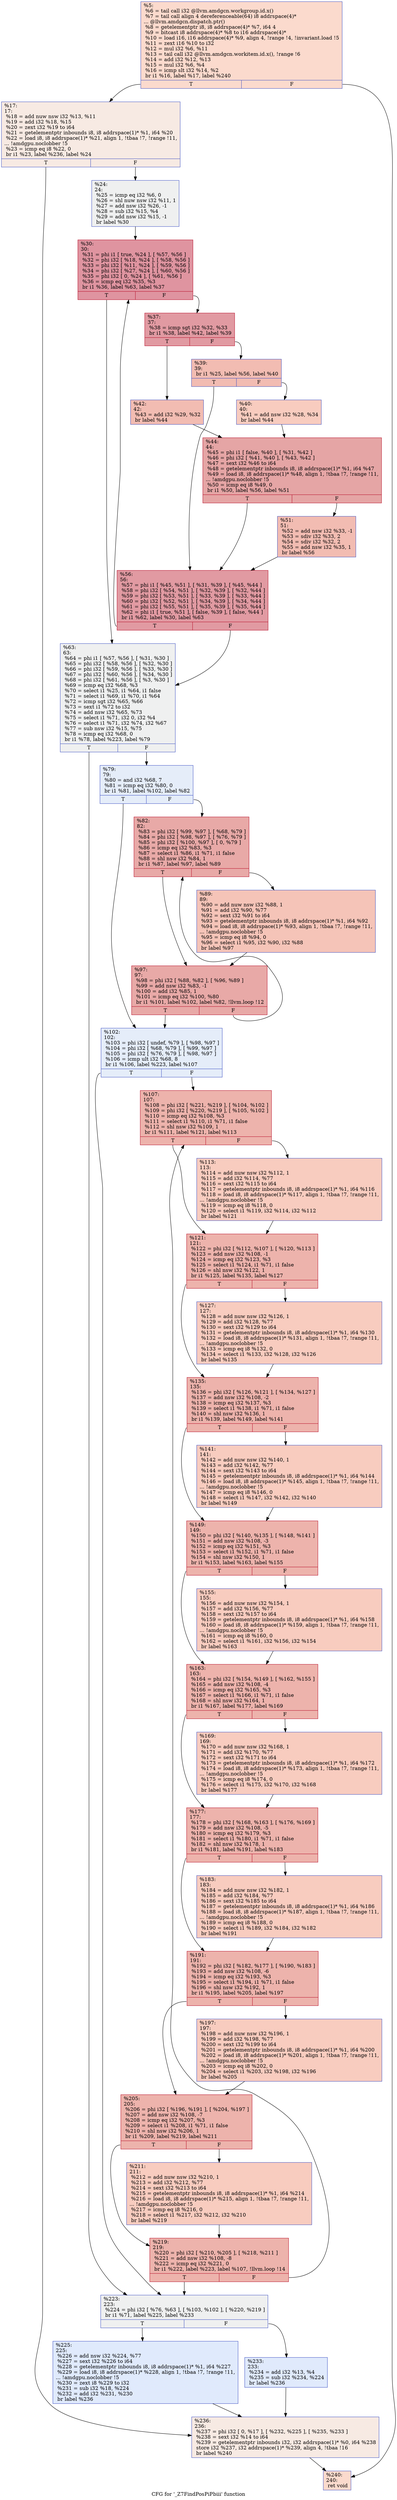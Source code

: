 digraph "CFG for '_Z7FindPosPiPbiii' function" {
	label="CFG for '_Z7FindPosPiPbiii' function";

	Node0x51f1b40 [shape=record,color="#3d50c3ff", style=filled, fillcolor="#f7ac8e70",label="{%5:\l  %6 = tail call i32 @llvm.amdgcn.workgroup.id.x()\l  %7 = tail call align 4 dereferenceable(64) i8 addrspace(4)*\l... @llvm.amdgcn.dispatch.ptr()\l  %8 = getelementptr i8, i8 addrspace(4)* %7, i64 4\l  %9 = bitcast i8 addrspace(4)* %8 to i16 addrspace(4)*\l  %10 = load i16, i16 addrspace(4)* %9, align 4, !range !4, !invariant.load !5\l  %11 = zext i16 %10 to i32\l  %12 = mul i32 %6, %11\l  %13 = tail call i32 @llvm.amdgcn.workitem.id.x(), !range !6\l  %14 = add i32 %12, %13\l  %15 = mul i32 %6, %4\l  %16 = icmp slt i32 %14, %2\l  br i1 %16, label %17, label %240\l|{<s0>T|<s1>F}}"];
	Node0x51f1b40:s0 -> Node0x51f2630;
	Node0x51f1b40:s1 -> Node0x51f3ba0;
	Node0x51f2630 [shape=record,color="#3d50c3ff", style=filled, fillcolor="#eed0c070",label="{%17:\l17:                                               \l  %18 = add nuw nsw i32 %13, %11\l  %19 = add i32 %18, %15\l  %20 = zext i32 %19 to i64\l  %21 = getelementptr inbounds i8, i8 addrspace(1)* %1, i64 %20\l  %22 = load i8, i8 addrspace(1)* %21, align 1, !tbaa !7, !range !11,\l... !amdgpu.noclobber !5\l  %23 = icmp eq i8 %22, 0\l  br i1 %23, label %236, label %24\l|{<s0>T|<s1>F}}"];
	Node0x51f2630:s0 -> Node0x51f48e0;
	Node0x51f2630:s1 -> Node0x51f4970;
	Node0x51f4970 [shape=record,color="#3d50c3ff", style=filled, fillcolor="#dbdcde70",label="{%24:\l24:                                               \l  %25 = icmp eq i32 %6, 0\l  %26 = shl nuw nsw i32 %11, 1\l  %27 = add nsw i32 %26, -1\l  %28 = sub i32 %15, %4\l  %29 = add nsw i32 %15, -1\l  br label %30\l}"];
	Node0x51f4970 -> Node0x51f4e10;
	Node0x51f4e10 [shape=record,color="#b70d28ff", style=filled, fillcolor="#b70d2870",label="{%30:\l30:                                               \l  %31 = phi i1 [ true, %24 ], [ %57, %56 ]\l  %32 = phi i32 [ %18, %24 ], [ %58, %56 ]\l  %33 = phi i32 [ %11, %24 ], [ %59, %56 ]\l  %34 = phi i32 [ %27, %24 ], [ %60, %56 ]\l  %35 = phi i32 [ 0, %24 ], [ %61, %56 ]\l  %36 = icmp eq i32 %35, %3\l  br i1 %36, label %63, label %37\l|{<s0>T|<s1>F}}"];
	Node0x51f4e10:s0 -> Node0x51f56a0;
	Node0x51f4e10:s1 -> Node0x51f5730;
	Node0x51f5730 [shape=record,color="#b70d28ff", style=filled, fillcolor="#bb1b2c70",label="{%37:\l37:                                               \l  %38 = icmp sgt i32 %32, %33\l  br i1 %38, label %42, label %39\l|{<s0>T|<s1>F}}"];
	Node0x51f5730:s0 -> Node0x51f5900;
	Node0x51f5730:s1 -> Node0x51f5950;
	Node0x51f5950 [shape=record,color="#3d50c3ff", style=filled, fillcolor="#e1675170",label="{%39:\l39:                                               \l  br i1 %25, label %56, label %40\l|{<s0>T|<s1>F}}"];
	Node0x51f5950:s0 -> Node0x51f4f30;
	Node0x51f5950:s1 -> Node0x51f5a90;
	Node0x51f5a90 [shape=record,color="#3d50c3ff", style=filled, fillcolor="#f08b6e70",label="{%40:\l40:                                               \l  %41 = add nsw i32 %28, %34\l  br label %44\l}"];
	Node0x51f5a90 -> Node0x51f5c20;
	Node0x51f5900 [shape=record,color="#3d50c3ff", style=filled, fillcolor="#e1675170",label="{%42:\l42:                                               \l  %43 = add i32 %29, %32\l  br label %44\l}"];
	Node0x51f5900 -> Node0x51f5c20;
	Node0x51f5c20 [shape=record,color="#b70d28ff", style=filled, fillcolor="#c5333470",label="{%44:\l44:                                               \l  %45 = phi i1 [ false, %40 ], [ %31, %42 ]\l  %46 = phi i32 [ %41, %40 ], [ %43, %42 ]\l  %47 = sext i32 %46 to i64\l  %48 = getelementptr inbounds i8, i8 addrspace(1)* %1, i64 %47\l  %49 = load i8, i8 addrspace(1)* %48, align 1, !tbaa !7, !range !11,\l... !amdgpu.noclobber !5\l  %50 = icmp eq i8 %49, 0\l  br i1 %50, label %56, label %51\l|{<s0>T|<s1>F}}"];
	Node0x51f5c20:s0 -> Node0x51f4f30;
	Node0x51f5c20:s1 -> Node0x51f6da0;
	Node0x51f6da0 [shape=record,color="#3d50c3ff", style=filled, fillcolor="#e1675170",label="{%51:\l51:                                               \l  %52 = add nsw i32 %33, -1\l  %53 = sdiv i32 %33, 2\l  %54 = sdiv i32 %32, 2\l  %55 = add nsw i32 %35, 1\l  br label %56\l}"];
	Node0x51f6da0 -> Node0x51f4f30;
	Node0x51f4f30 [shape=record,color="#b70d28ff", style=filled, fillcolor="#bb1b2c70",label="{%56:\l56:                                               \l  %57 = phi i1 [ %45, %51 ], [ %31, %39 ], [ %45, %44 ]\l  %58 = phi i32 [ %54, %51 ], [ %32, %39 ], [ %32, %44 ]\l  %59 = phi i32 [ %53, %51 ], [ %33, %39 ], [ %33, %44 ]\l  %60 = phi i32 [ %52, %51 ], [ %34, %39 ], [ %34, %44 ]\l  %61 = phi i32 [ %55, %51 ], [ %35, %39 ], [ %35, %44 ]\l  %62 = phi i1 [ true, %51 ], [ false, %39 ], [ false, %44 ]\l  br i1 %62, label %30, label %63\l|{<s0>T|<s1>F}}"];
	Node0x51f4f30:s0 -> Node0x51f4e10;
	Node0x51f4f30:s1 -> Node0x51f56a0;
	Node0x51f56a0 [shape=record,color="#3d50c3ff", style=filled, fillcolor="#dbdcde70",label="{%63:\l63:                                               \l  %64 = phi i1 [ %57, %56 ], [ %31, %30 ]\l  %65 = phi i32 [ %58, %56 ], [ %32, %30 ]\l  %66 = phi i32 [ %59, %56 ], [ %33, %30 ]\l  %67 = phi i32 [ %60, %56 ], [ %34, %30 ]\l  %68 = phi i32 [ %61, %56 ], [ %3, %30 ]\l  %69 = icmp eq i32 %68, %3\l  %70 = select i1 %25, i1 %64, i1 false\l  %71 = select i1 %69, i1 %70, i1 %64\l  %72 = icmp sgt i32 %65, %66\l  %73 = sext i1 %72 to i32\l  %74 = add nsw i32 %65, %73\l  %75 = select i1 %71, i32 0, i32 %4\l  %76 = select i1 %71, i32 %74, i32 %67\l  %77 = sub nsw i32 %15, %75\l  %78 = icmp eq i32 %68, 0\l  br i1 %78, label %223, label %79\l|{<s0>T|<s1>F}}"];
	Node0x51f56a0:s0 -> Node0x51f8140;
	Node0x51f56a0:s1 -> Node0x51f8190;
	Node0x51f8190 [shape=record,color="#3d50c3ff", style=filled, fillcolor="#c5d6f270",label="{%79:\l79:                                               \l  %80 = and i32 %68, 7\l  %81 = icmp eq i32 %80, 0\l  br i1 %81, label %102, label %82\l|{<s0>T|<s1>F}}"];
	Node0x51f8190:s0 -> Node0x51f83b0;
	Node0x51f8190:s1 -> Node0x51f8400;
	Node0x51f8400 [shape=record,color="#b70d28ff", style=filled, fillcolor="#ca3b3770",label="{%82:\l82:                                               \l  %83 = phi i32 [ %99, %97 ], [ %68, %79 ]\l  %84 = phi i32 [ %98, %97 ], [ %76, %79 ]\l  %85 = phi i32 [ %100, %97 ], [ 0, %79 ]\l  %86 = icmp eq i32 %83, %3\l  %87 = select i1 %86, i1 %71, i1 false\l  %88 = shl nsw i32 %84, 1\l  br i1 %87, label %97, label %89\l|{<s0>T|<s1>F}}"];
	Node0x51f8400:s0 -> Node0x51f8500;
	Node0x51f8400:s1 -> Node0x51f8a10;
	Node0x51f8a10 [shape=record,color="#3d50c3ff", style=filled, fillcolor="#e97a5f70",label="{%89:\l89:                                               \l  %90 = add nuw nsw i32 %88, 1\l  %91 = add i32 %90, %77\l  %92 = sext i32 %91 to i64\l  %93 = getelementptr inbounds i8, i8 addrspace(1)* %1, i64 %92\l  %94 = load i8, i8 addrspace(1)* %93, align 1, !tbaa !7, !range !11,\l... !amdgpu.noclobber !5\l  %95 = icmp eq i8 %94, 0\l  %96 = select i1 %95, i32 %90, i32 %88\l  br label %97\l}"];
	Node0x51f8a10 -> Node0x51f8500;
	Node0x51f8500 [shape=record,color="#b70d28ff", style=filled, fillcolor="#ca3b3770",label="{%97:\l97:                                               \l  %98 = phi i32 [ %88, %82 ], [ %96, %89 ]\l  %99 = add nsw i32 %83, -1\l  %100 = add i32 %85, 1\l  %101 = icmp eq i32 %100, %80\l  br i1 %101, label %102, label %82, !llvm.loop !12\l|{<s0>T|<s1>F}}"];
	Node0x51f8500:s0 -> Node0x51f83b0;
	Node0x51f8500:s1 -> Node0x51f8400;
	Node0x51f83b0 [shape=record,color="#3d50c3ff", style=filled, fillcolor="#c5d6f270",label="{%102:\l102:                                              \l  %103 = phi i32 [ undef, %79 ], [ %98, %97 ]\l  %104 = phi i32 [ %68, %79 ], [ %99, %97 ]\l  %105 = phi i32 [ %76, %79 ], [ %98, %97 ]\l  %106 = icmp ult i32 %68, 8\l  br i1 %106, label %223, label %107\l|{<s0>T|<s1>F}}"];
	Node0x51f83b0:s0 -> Node0x51f8140;
	Node0x51f83b0:s1 -> Node0x51f99a0;
	Node0x51f99a0 [shape=record,color="#b70d28ff", style=filled, fillcolor="#d6524470",label="{%107:\l107:                                              \l  %108 = phi i32 [ %221, %219 ], [ %104, %102 ]\l  %109 = phi i32 [ %220, %219 ], [ %105, %102 ]\l  %110 = icmp eq i32 %108, %3\l  %111 = select i1 %110, i1 %71, i1 false\l  %112 = shl nsw i32 %109, 1\l  br i1 %111, label %121, label %113\l|{<s0>T|<s1>F}}"];
	Node0x51f99a0:s0 -> Node0x51f9ed0;
	Node0x51f99a0:s1 -> Node0x51f9f60;
	Node0x51f9f60 [shape=record,color="#3d50c3ff", style=filled, fillcolor="#f08b6e70",label="{%113:\l113:                                              \l  %114 = add nuw nsw i32 %112, 1\l  %115 = add i32 %114, %77\l  %116 = sext i32 %115 to i64\l  %117 = getelementptr inbounds i8, i8 addrspace(1)* %1, i64 %116\l  %118 = load i8, i8 addrspace(1)* %117, align 1, !tbaa !7, !range !11,\l... !amdgpu.noclobber !5\l  %119 = icmp eq i8 %118, 0\l  %120 = select i1 %119, i32 %114, i32 %112\l  br label %121\l}"];
	Node0x51f9f60 -> Node0x51f9ed0;
	Node0x51f9ed0 [shape=record,color="#b70d28ff", style=filled, fillcolor="#d6524470",label="{%121:\l121:                                              \l  %122 = phi i32 [ %112, %107 ], [ %120, %113 ]\l  %123 = add nsw i32 %108, -1\l  %124 = icmp eq i32 %123, %3\l  %125 = select i1 %124, i1 %71, i1 false\l  %126 = shl nsw i32 %122, 1\l  br i1 %125, label %135, label %127\l|{<s0>T|<s1>F}}"];
	Node0x51f9ed0:s0 -> Node0x51fa870;
	Node0x51f9ed0:s1 -> Node0x51fa8c0;
	Node0x51fa8c0 [shape=record,color="#3d50c3ff", style=filled, fillcolor="#f08b6e70",label="{%127:\l127:                                              \l  %128 = add nuw nsw i32 %126, 1\l  %129 = add i32 %128, %77\l  %130 = sext i32 %129 to i64\l  %131 = getelementptr inbounds i8, i8 addrspace(1)* %1, i64 %130\l  %132 = load i8, i8 addrspace(1)* %131, align 1, !tbaa !7, !range !11,\l... !amdgpu.noclobber !5\l  %133 = icmp eq i8 %132, 0\l  %134 = select i1 %133, i32 %128, i32 %126\l  br label %135\l}"];
	Node0x51fa8c0 -> Node0x51fa870;
	Node0x51fa870 [shape=record,color="#b70d28ff", style=filled, fillcolor="#d6524470",label="{%135:\l135:                                              \l  %136 = phi i32 [ %126, %121 ], [ %134, %127 ]\l  %137 = add nsw i32 %108, -2\l  %138 = icmp eq i32 %137, %3\l  %139 = select i1 %138, i1 %71, i1 false\l  %140 = shl nsw i32 %136, 1\l  br i1 %139, label %149, label %141\l|{<s0>T|<s1>F}}"];
	Node0x51fa870:s0 -> Node0x51fb570;
	Node0x51fa870:s1 -> Node0x51fb5c0;
	Node0x51fb5c0 [shape=record,color="#3d50c3ff", style=filled, fillcolor="#f08b6e70",label="{%141:\l141:                                              \l  %142 = add nuw nsw i32 %140, 1\l  %143 = add i32 %142, %77\l  %144 = sext i32 %143 to i64\l  %145 = getelementptr inbounds i8, i8 addrspace(1)* %1, i64 %144\l  %146 = load i8, i8 addrspace(1)* %145, align 1, !tbaa !7, !range !11,\l... !amdgpu.noclobber !5\l  %147 = icmp eq i8 %146, 0\l  %148 = select i1 %147, i32 %142, i32 %140\l  br label %149\l}"];
	Node0x51fb5c0 -> Node0x51fb570;
	Node0x51fb570 [shape=record,color="#b70d28ff", style=filled, fillcolor="#d6524470",label="{%149:\l149:                                              \l  %150 = phi i32 [ %140, %135 ], [ %148, %141 ]\l  %151 = add nsw i32 %108, -3\l  %152 = icmp eq i32 %151, %3\l  %153 = select i1 %152, i1 %71, i1 false\l  %154 = shl nsw i32 %150, 1\l  br i1 %153, label %163, label %155\l|{<s0>T|<s1>F}}"];
	Node0x51fb570:s0 -> Node0x51fbe90;
	Node0x51fb570:s1 -> Node0x51fbee0;
	Node0x51fbee0 [shape=record,color="#3d50c3ff", style=filled, fillcolor="#f08b6e70",label="{%155:\l155:                                              \l  %156 = add nuw nsw i32 %154, 1\l  %157 = add i32 %156, %77\l  %158 = sext i32 %157 to i64\l  %159 = getelementptr inbounds i8, i8 addrspace(1)* %1, i64 %158\l  %160 = load i8, i8 addrspace(1)* %159, align 1, !tbaa !7, !range !11,\l... !amdgpu.noclobber !5\l  %161 = icmp eq i8 %160, 0\l  %162 = select i1 %161, i32 %156, i32 %154\l  br label %163\l}"];
	Node0x51fbee0 -> Node0x51fbe90;
	Node0x51fbe90 [shape=record,color="#b70d28ff", style=filled, fillcolor="#d6524470",label="{%163:\l163:                                              \l  %164 = phi i32 [ %154, %149 ], [ %162, %155 ]\l  %165 = add nsw i32 %108, -4\l  %166 = icmp eq i32 %165, %3\l  %167 = select i1 %166, i1 %71, i1 false\l  %168 = shl nsw i32 %164, 1\l  br i1 %167, label %177, label %169\l|{<s0>T|<s1>F}}"];
	Node0x51fbe90:s0 -> Node0x51fc7b0;
	Node0x51fbe90:s1 -> Node0x51fc800;
	Node0x51fc800 [shape=record,color="#3d50c3ff", style=filled, fillcolor="#f08b6e70",label="{%169:\l169:                                              \l  %170 = add nuw nsw i32 %168, 1\l  %171 = add i32 %170, %77\l  %172 = sext i32 %171 to i64\l  %173 = getelementptr inbounds i8, i8 addrspace(1)* %1, i64 %172\l  %174 = load i8, i8 addrspace(1)* %173, align 1, !tbaa !7, !range !11,\l... !amdgpu.noclobber !5\l  %175 = icmp eq i8 %174, 0\l  %176 = select i1 %175, i32 %170, i32 %168\l  br label %177\l}"];
	Node0x51fc800 -> Node0x51fc7b0;
	Node0x51fc7b0 [shape=record,color="#b70d28ff", style=filled, fillcolor="#d6524470",label="{%177:\l177:                                              \l  %178 = phi i32 [ %168, %163 ], [ %176, %169 ]\l  %179 = add nsw i32 %108, -5\l  %180 = icmp eq i32 %179, %3\l  %181 = select i1 %180, i1 %71, i1 false\l  %182 = shl nsw i32 %178, 1\l  br i1 %181, label %191, label %183\l|{<s0>T|<s1>F}}"];
	Node0x51fc7b0:s0 -> Node0x51fd0d0;
	Node0x51fc7b0:s1 -> Node0x51fd120;
	Node0x51fd120 [shape=record,color="#3d50c3ff", style=filled, fillcolor="#f08b6e70",label="{%183:\l183:                                              \l  %184 = add nuw nsw i32 %182, 1\l  %185 = add i32 %184, %77\l  %186 = sext i32 %185 to i64\l  %187 = getelementptr inbounds i8, i8 addrspace(1)* %1, i64 %186\l  %188 = load i8, i8 addrspace(1)* %187, align 1, !tbaa !7, !range !11,\l... !amdgpu.noclobber !5\l  %189 = icmp eq i8 %188, 0\l  %190 = select i1 %189, i32 %184, i32 %182\l  br label %191\l}"];
	Node0x51fd120 -> Node0x51fd0d0;
	Node0x51fd0d0 [shape=record,color="#b70d28ff", style=filled, fillcolor="#d6524470",label="{%191:\l191:                                              \l  %192 = phi i32 [ %182, %177 ], [ %190, %183 ]\l  %193 = add nsw i32 %108, -6\l  %194 = icmp eq i32 %193, %3\l  %195 = select i1 %194, i1 %71, i1 false\l  %196 = shl nsw i32 %192, 1\l  br i1 %195, label %205, label %197\l|{<s0>T|<s1>F}}"];
	Node0x51fd0d0:s0 -> Node0x51fd9f0;
	Node0x51fd0d0:s1 -> Node0x51fda40;
	Node0x51fda40 [shape=record,color="#3d50c3ff", style=filled, fillcolor="#f08b6e70",label="{%197:\l197:                                              \l  %198 = add nuw nsw i32 %196, 1\l  %199 = add i32 %198, %77\l  %200 = sext i32 %199 to i64\l  %201 = getelementptr inbounds i8, i8 addrspace(1)* %1, i64 %200\l  %202 = load i8, i8 addrspace(1)* %201, align 1, !tbaa !7, !range !11,\l... !amdgpu.noclobber !5\l  %203 = icmp eq i8 %202, 0\l  %204 = select i1 %203, i32 %198, i32 %196\l  br label %205\l}"];
	Node0x51fda40 -> Node0x51fd9f0;
	Node0x51fd9f0 [shape=record,color="#b70d28ff", style=filled, fillcolor="#d6524470",label="{%205:\l205:                                              \l  %206 = phi i32 [ %196, %191 ], [ %204, %197 ]\l  %207 = add nsw i32 %108, -7\l  %208 = icmp eq i32 %207, %3\l  %209 = select i1 %208, i1 %71, i1 false\l  %210 = shl nsw i32 %206, 1\l  br i1 %209, label %219, label %211\l|{<s0>T|<s1>F}}"];
	Node0x51fd9f0:s0 -> Node0x51f9aa0;
	Node0x51fd9f0:s1 -> Node0x51fe310;
	Node0x51fe310 [shape=record,color="#3d50c3ff", style=filled, fillcolor="#f08b6e70",label="{%211:\l211:                                              \l  %212 = add nuw nsw i32 %210, 1\l  %213 = add i32 %212, %77\l  %214 = sext i32 %213 to i64\l  %215 = getelementptr inbounds i8, i8 addrspace(1)* %1, i64 %214\l  %216 = load i8, i8 addrspace(1)* %215, align 1, !tbaa !7, !range !11,\l... !amdgpu.noclobber !5\l  %217 = icmp eq i8 %216, 0\l  %218 = select i1 %217, i32 %212, i32 %210\l  br label %219\l}"];
	Node0x51fe310 -> Node0x51f9aa0;
	Node0x51f9aa0 [shape=record,color="#b70d28ff", style=filled, fillcolor="#d6524470",label="{%219:\l219:                                              \l  %220 = phi i32 [ %210, %205 ], [ %218, %211 ]\l  %221 = add nsw i32 %108, -8\l  %222 = icmp eq i32 %221, 0\l  br i1 %222, label %223, label %107, !llvm.loop !14\l|{<s0>T|<s1>F}}"];
	Node0x51f9aa0:s0 -> Node0x51f8140;
	Node0x51f9aa0:s1 -> Node0x51f99a0;
	Node0x51f8140 [shape=record,color="#3d50c3ff", style=filled, fillcolor="#dbdcde70",label="{%223:\l223:                                              \l  %224 = phi i32 [ %76, %63 ], [ %103, %102 ], [ %220, %219 ]\l  br i1 %71, label %225, label %233\l|{<s0>T|<s1>F}}"];
	Node0x51f8140:s0 -> Node0x51fec60;
	Node0x51f8140:s1 -> Node0x51fecb0;
	Node0x51fec60 [shape=record,color="#3d50c3ff", style=filled, fillcolor="#b9d0f970",label="{%225:\l225:                                              \l  %226 = add nsw i32 %224, %77\l  %227 = sext i32 %226 to i64\l  %228 = getelementptr inbounds i8, i8 addrspace(1)* %1, i64 %227\l  %229 = load i8, i8 addrspace(1)* %228, align 1, !tbaa !7, !range !11,\l... !amdgpu.noclobber !5\l  %230 = zext i8 %229 to i32\l  %231 = sub i32 %18, %224\l  %232 = add i32 %231, %230\l  br label %236\l}"];
	Node0x51fec60 -> Node0x51f48e0;
	Node0x51fecb0 [shape=record,color="#3d50c3ff", style=filled, fillcolor="#b9d0f970",label="{%233:\l233:                                              \l  %234 = add i32 %13, %4\l  %235 = sub i32 %234, %224\l  br label %236\l}"];
	Node0x51fecb0 -> Node0x51f48e0;
	Node0x51f48e0 [shape=record,color="#3d50c3ff", style=filled, fillcolor="#eed0c070",label="{%236:\l236:                                              \l  %237 = phi i32 [ 0, %17 ], [ %232, %225 ], [ %235, %233 ]\l  %238 = sext i32 %14 to i64\l  %239 = getelementptr inbounds i32, i32 addrspace(1)* %0, i64 %238\l  store i32 %237, i32 addrspace(1)* %239, align 4, !tbaa !16\l  br label %240\l}"];
	Node0x51f48e0 -> Node0x51f3ba0;
	Node0x51f3ba0 [shape=record,color="#3d50c3ff", style=filled, fillcolor="#f7ac8e70",label="{%240:\l240:                                              \l  ret void\l}"];
}
